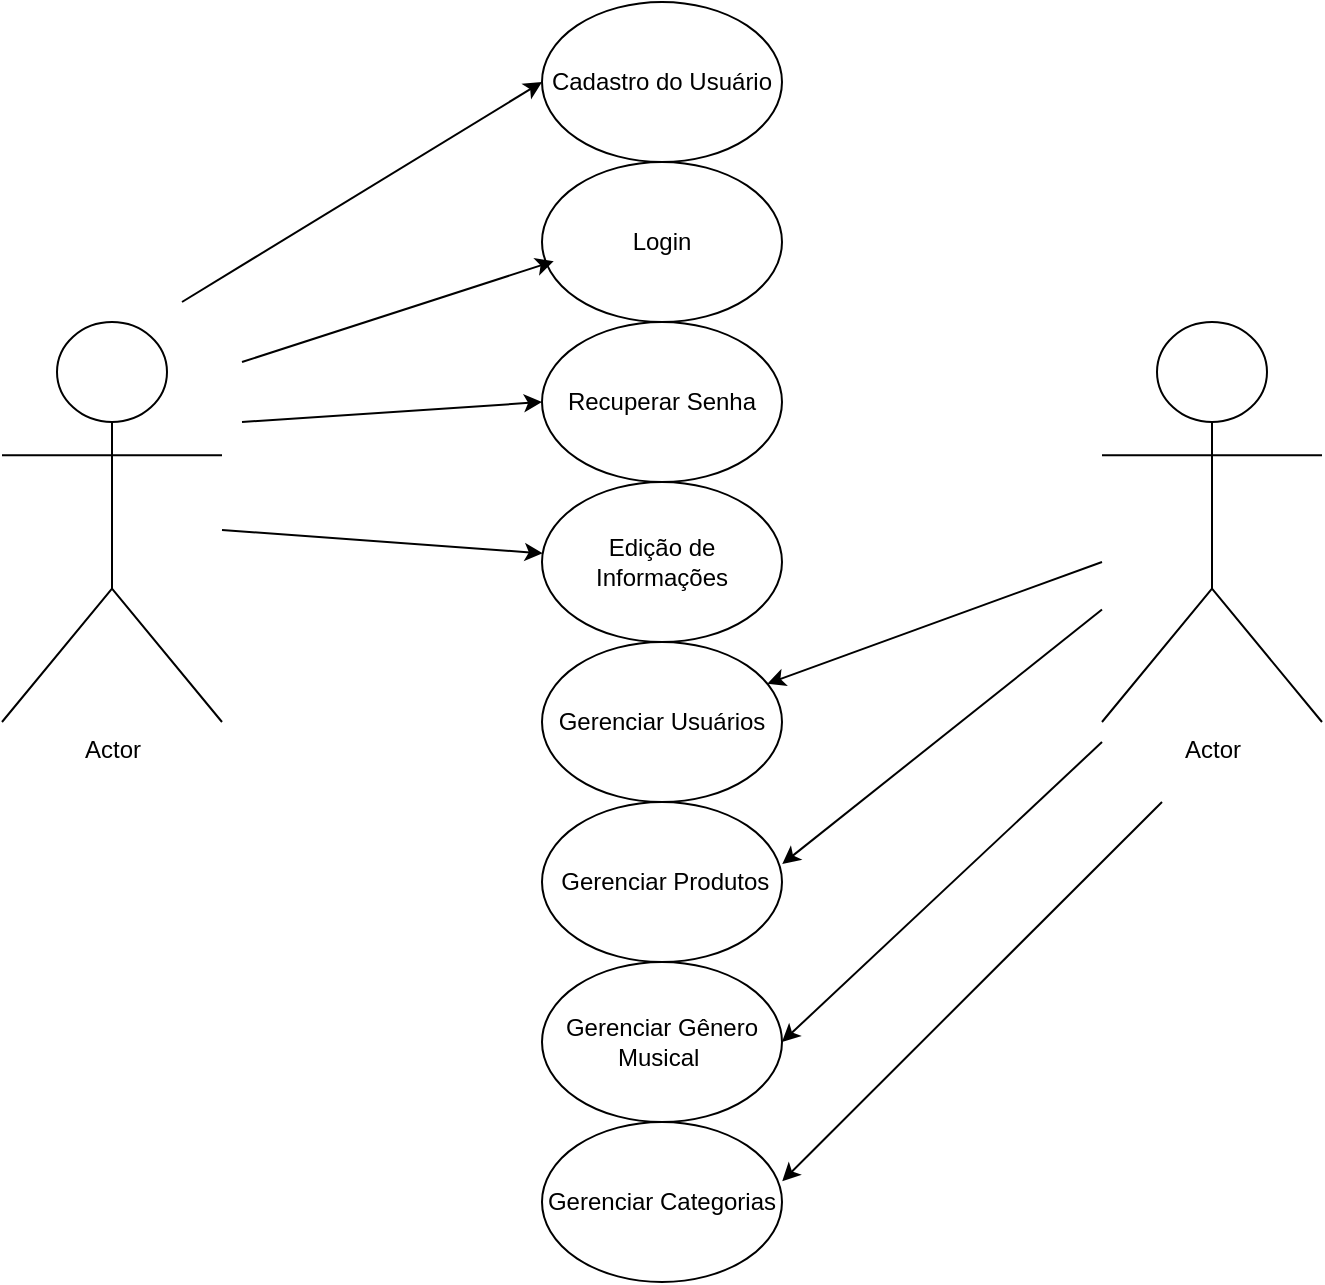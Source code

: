 <mxfile version="24.7.7">
  <diagram name="Página-1" id="p5D4O1iJyygjzzTGazlM">
    <mxGraphModel dx="1257" dy="669" grid="1" gridSize="10" guides="1" tooltips="1" connect="1" arrows="1" fold="1" page="1" pageScale="1" pageWidth="827" pageHeight="1169" math="0" shadow="0">
      <root>
        <mxCell id="0" />
        <mxCell id="1" parent="0" />
        <mxCell id="S2kVQi_AIajh5YZhLGxm-1" value="Cadastro do Usuário" style="ellipse;whiteSpace=wrap;html=1;" vertex="1" parent="1">
          <mxGeometry x="360" y="80" width="120" height="80" as="geometry" />
        </mxCell>
        <mxCell id="S2kVQi_AIajh5YZhLGxm-2" value="Actor" style="shape=umlActor;verticalLabelPosition=bottom;verticalAlign=top;html=1;outlineConnect=0;" vertex="1" parent="1">
          <mxGeometry x="640" y="240" width="110" height="200" as="geometry" />
        </mxCell>
        <mxCell id="S2kVQi_AIajh5YZhLGxm-5" value="Login" style="ellipse;whiteSpace=wrap;html=1;" vertex="1" parent="1">
          <mxGeometry x="360" y="160" width="120" height="80" as="geometry" />
        </mxCell>
        <mxCell id="S2kVQi_AIajh5YZhLGxm-6" value="Gerenciar Gênero Musical&amp;nbsp;" style="ellipse;whiteSpace=wrap;html=1;" vertex="1" parent="1">
          <mxGeometry x="360" y="560" width="120" height="80" as="geometry" />
        </mxCell>
        <mxCell id="S2kVQi_AIajh5YZhLGxm-7" value="Gerenciar Usuários" style="ellipse;whiteSpace=wrap;html=1;" vertex="1" parent="1">
          <mxGeometry x="360" y="400" width="120" height="80" as="geometry" />
        </mxCell>
        <mxCell id="S2kVQi_AIajh5YZhLGxm-8" value="Gerenciar Categorias" style="ellipse;whiteSpace=wrap;html=1;" vertex="1" parent="1">
          <mxGeometry x="360" y="640" width="120" height="80" as="geometry" />
        </mxCell>
        <mxCell id="S2kVQi_AIajh5YZhLGxm-9" value="&amp;nbsp;Gerenciar Produtos" style="ellipse;whiteSpace=wrap;html=1;" vertex="1" parent="1">
          <mxGeometry x="360" y="480" width="120" height="80" as="geometry" />
        </mxCell>
        <mxCell id="S2kVQi_AIajh5YZhLGxm-10" value="Recuperar Senha" style="ellipse;whiteSpace=wrap;html=1;" vertex="1" parent="1">
          <mxGeometry x="360" y="240" width="120" height="80" as="geometry" />
        </mxCell>
        <mxCell id="S2kVQi_AIajh5YZhLGxm-11" value="Edição de Informações" style="ellipse;whiteSpace=wrap;html=1;" vertex="1" parent="1">
          <mxGeometry x="360" y="320" width="120" height="80" as="geometry" />
        </mxCell>
        <mxCell id="S2kVQi_AIajh5YZhLGxm-12" value="Actor" style="shape=umlActor;verticalLabelPosition=bottom;verticalAlign=top;html=1;outlineConnect=0;" vertex="1" parent="1">
          <mxGeometry x="90" y="240" width="110" height="200" as="geometry" />
        </mxCell>
        <mxCell id="S2kVQi_AIajh5YZhLGxm-13" value="" style="endArrow=classic;html=1;rounded=0;entryX=0;entryY=0.5;entryDx=0;entryDy=0;" edge="1" parent="1" target="S2kVQi_AIajh5YZhLGxm-1">
          <mxGeometry width="50" height="50" relative="1" as="geometry">
            <mxPoint x="180" y="230" as="sourcePoint" />
            <mxPoint x="340" y="400" as="targetPoint" />
          </mxGeometry>
        </mxCell>
        <mxCell id="S2kVQi_AIajh5YZhLGxm-15" value="" style="endArrow=classic;html=1;rounded=0;entryX=0;entryY=0.5;entryDx=0;entryDy=0;" edge="1" parent="1" target="S2kVQi_AIajh5YZhLGxm-10">
          <mxGeometry width="50" height="50" relative="1" as="geometry">
            <mxPoint x="210" y="290" as="sourcePoint" />
            <mxPoint x="340" y="260" as="targetPoint" />
          </mxGeometry>
        </mxCell>
        <mxCell id="S2kVQi_AIajh5YZhLGxm-16" value="" style="endArrow=classic;html=1;rounded=0;" edge="1" parent="1" source="S2kVQi_AIajh5YZhLGxm-12" target="S2kVQi_AIajh5YZhLGxm-11">
          <mxGeometry width="50" height="50" relative="1" as="geometry">
            <mxPoint x="190" y="280" as="sourcePoint" />
            <mxPoint x="340" y="260" as="targetPoint" />
          </mxGeometry>
        </mxCell>
        <mxCell id="S2kVQi_AIajh5YZhLGxm-17" value="" style="endArrow=classic;html=1;rounded=0;" edge="1" parent="1" source="S2kVQi_AIajh5YZhLGxm-2" target="S2kVQi_AIajh5YZhLGxm-7">
          <mxGeometry width="50" height="50" relative="1" as="geometry">
            <mxPoint x="290" y="590" as="sourcePoint" />
            <mxPoint x="340" y="540" as="targetPoint" />
          </mxGeometry>
        </mxCell>
        <mxCell id="S2kVQi_AIajh5YZhLGxm-18" value="" style="endArrow=classic;html=1;rounded=0;entryX=1.001;entryY=0.388;entryDx=0;entryDy=0;entryPerimeter=0;" edge="1" parent="1" source="S2kVQi_AIajh5YZhLGxm-2" target="S2kVQi_AIajh5YZhLGxm-9">
          <mxGeometry width="50" height="50" relative="1" as="geometry">
            <mxPoint x="290" y="590" as="sourcePoint" />
            <mxPoint x="340" y="540" as="targetPoint" />
          </mxGeometry>
        </mxCell>
        <mxCell id="S2kVQi_AIajh5YZhLGxm-19" value="" style="endArrow=classic;html=1;rounded=0;entryX=0.049;entryY=0.62;entryDx=0;entryDy=0;entryPerimeter=0;" edge="1" parent="1" target="S2kVQi_AIajh5YZhLGxm-5">
          <mxGeometry width="50" height="50" relative="1" as="geometry">
            <mxPoint x="210" y="260" as="sourcePoint" />
            <mxPoint x="340" y="410" as="targetPoint" />
          </mxGeometry>
        </mxCell>
        <mxCell id="S2kVQi_AIajh5YZhLGxm-20" value="" style="endArrow=classic;html=1;rounded=0;entryX=1;entryY=0.5;entryDx=0;entryDy=0;" edge="1" parent="1" target="S2kVQi_AIajh5YZhLGxm-6">
          <mxGeometry width="50" height="50" relative="1" as="geometry">
            <mxPoint x="640" y="450" as="sourcePoint" />
            <mxPoint x="340" y="410" as="targetPoint" />
          </mxGeometry>
        </mxCell>
        <mxCell id="S2kVQi_AIajh5YZhLGxm-21" value="" style="endArrow=classic;html=1;rounded=0;entryX=1.001;entryY=0.37;entryDx=0;entryDy=0;entryPerimeter=0;" edge="1" parent="1" target="S2kVQi_AIajh5YZhLGxm-8">
          <mxGeometry width="50" height="50" relative="1" as="geometry">
            <mxPoint x="670" y="480" as="sourcePoint" />
            <mxPoint x="670" y="510" as="targetPoint" />
          </mxGeometry>
        </mxCell>
      </root>
    </mxGraphModel>
  </diagram>
</mxfile>
